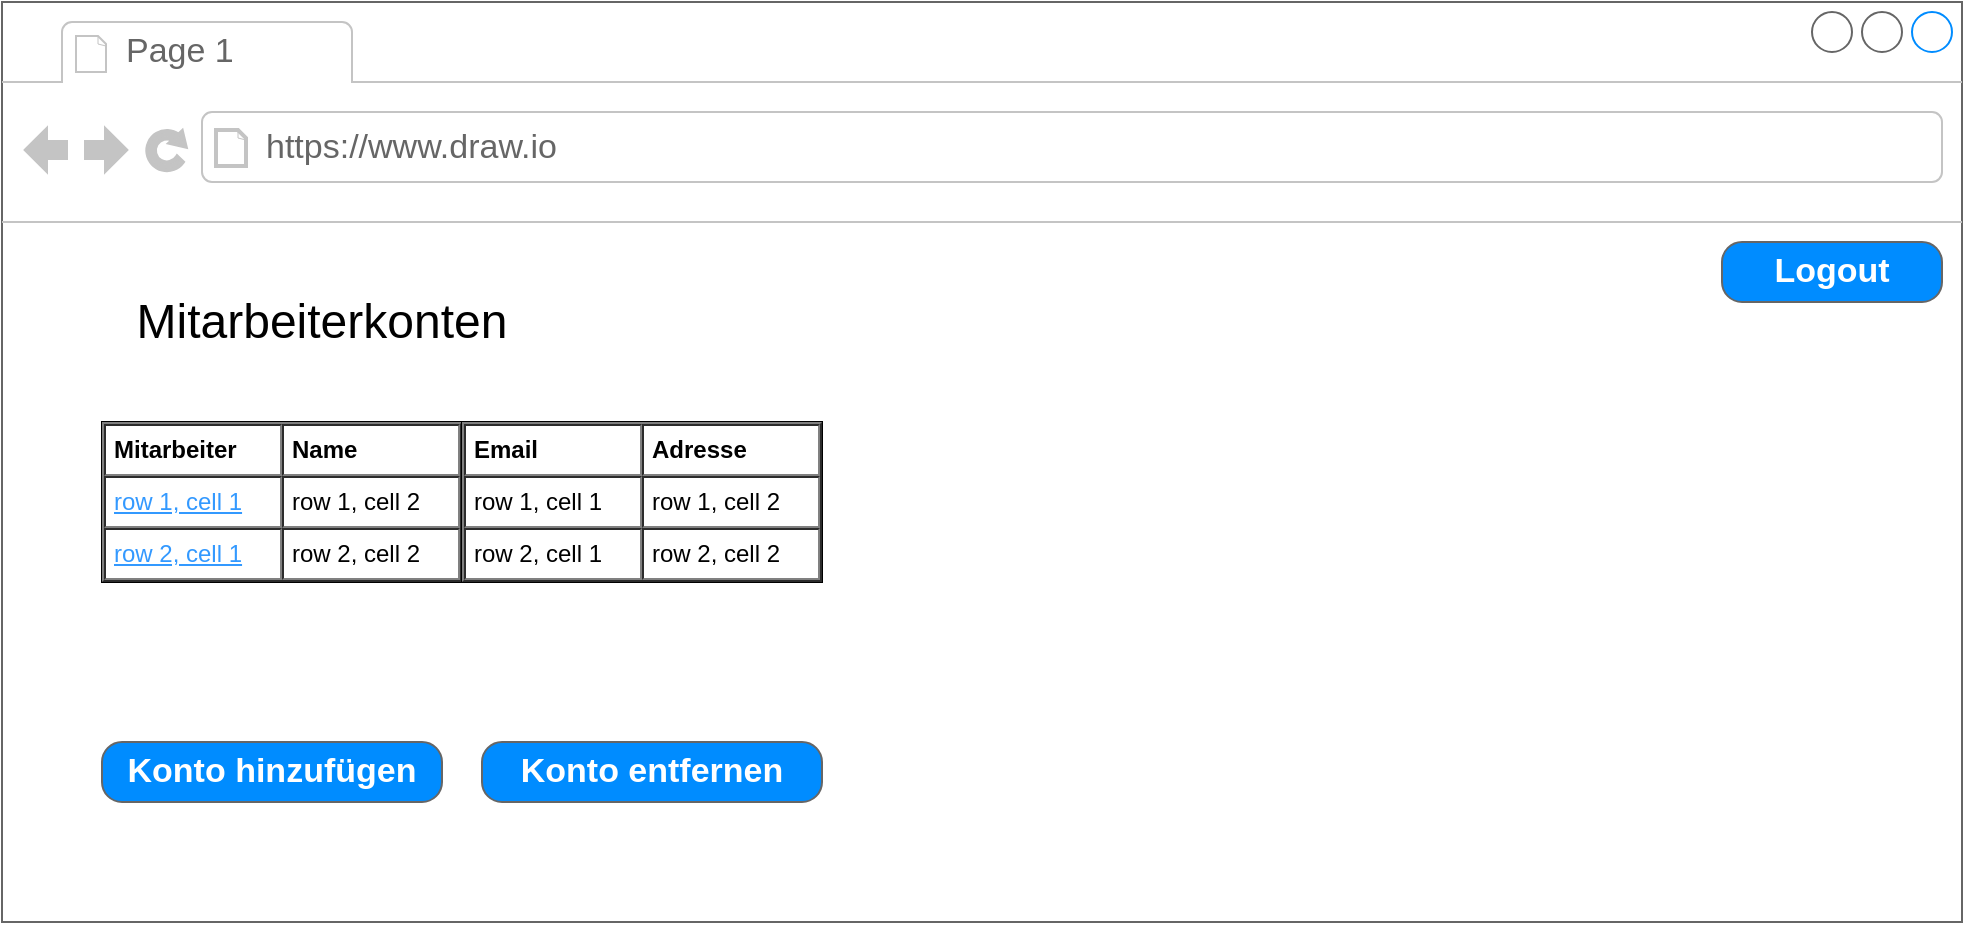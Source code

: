 <mxfile version="14.6.13" type="device"><diagram id="xGgQqRaiBIMfzLkbDd3R" name="Page-1"><mxGraphModel dx="2249" dy="791" grid="1" gridSize="10" guides="1" tooltips="1" connect="1" arrows="1" fold="1" page="1" pageScale="1" pageWidth="827" pageHeight="1169" math="0" shadow="0"><root><mxCell id="0"/><mxCell id="1" parent="0"/><mxCell id="ysd3iy8eRbqb0lc37PfZ-1" value="" style="strokeWidth=1;shadow=0;dashed=0;align=center;html=1;shape=mxgraph.mockup.containers.browserWindow;rSize=0;strokeColor=#666666;strokeColor2=#008cff;strokeColor3=#c4c4c4;mainText=,;recursiveResize=0;" vertex="1" parent="1"><mxGeometry x="-800" y="50" width="980" height="460" as="geometry"/></mxCell><mxCell id="ysd3iy8eRbqb0lc37PfZ-2" value="Page 1" style="strokeWidth=1;shadow=0;dashed=0;align=center;html=1;shape=mxgraph.mockup.containers.anchor;fontSize=17;fontColor=#666666;align=left;" vertex="1" parent="ysd3iy8eRbqb0lc37PfZ-1"><mxGeometry x="60" y="12" width="110" height="26" as="geometry"/></mxCell><mxCell id="ysd3iy8eRbqb0lc37PfZ-3" value="https://www.draw.io" style="strokeWidth=1;shadow=0;dashed=0;align=center;html=1;shape=mxgraph.mockup.containers.anchor;rSize=0;fontSize=17;fontColor=#666666;align=left;" vertex="1" parent="ysd3iy8eRbqb0lc37PfZ-1"><mxGeometry x="130" y="60" width="250" height="26" as="geometry"/></mxCell><mxCell id="ysd3iy8eRbqb0lc37PfZ-4" value="Logout" style="strokeWidth=1;shadow=0;dashed=0;align=center;html=1;shape=mxgraph.mockup.buttons.button;strokeColor=#666666;fontColor=#ffffff;mainText=;buttonStyle=round;fontSize=17;fontStyle=1;fillColor=#008cff;whiteSpace=wrap;" vertex="1" parent="ysd3iy8eRbqb0lc37PfZ-1"><mxGeometry x="860" y="120" width="110" height="30" as="geometry"/></mxCell><mxCell id="ysd3iy8eRbqb0lc37PfZ-5" value="&lt;table style=&quot;font-size: 1em ; width: 100% ; height: 100%&quot; cellspacing=&quot;0&quot; cellpadding=&quot;4&quot; border=&quot;1&quot;&gt;&lt;tbody&gt;&lt;tr&gt;&lt;th&gt;Mitarbeiter&lt;br&gt;&lt;/th&gt;&lt;th&gt;Name&lt;/th&gt;&lt;/tr&gt;&lt;tr&gt;&lt;td&gt;&lt;font color=&quot;#3399FF&quot;&gt;&lt;u&gt;row 1, cell 1&lt;/u&gt;&lt;/font&gt;&lt;/td&gt;&lt;td&gt;row 1, cell 2&lt;/td&gt;&lt;/tr&gt;&lt;tr&gt;&lt;td&gt;&lt;font color=&quot;#3399FF&quot;&gt;&lt;u&gt;row 2, cell 1&lt;/u&gt;&lt;/font&gt;&lt;/td&gt;&lt;td&gt;row 2, cell 2&lt;/td&gt;&lt;/tr&gt;&lt;/tbody&gt;&lt;/table&gt; " style="verticalAlign=top;align=left;overflow=fill;fontSize=12;fontFamily=Helvetica;html=1" vertex="1" parent="ysd3iy8eRbqb0lc37PfZ-1"><mxGeometry x="50" y="210" width="180" height="80" as="geometry"/></mxCell><mxCell id="ysd3iy8eRbqb0lc37PfZ-6" value="&lt;table style=&quot;font-size: 1em ; width: 100% ; height: 100%&quot; cellspacing=&quot;0&quot; cellpadding=&quot;4&quot; border=&quot;1&quot;&gt;&lt;tbody&gt;&lt;tr&gt;&lt;th&gt;Email&lt;br&gt;&lt;/th&gt;&lt;th&gt;Adresse&lt;/th&gt;&lt;/tr&gt;&lt;tr&gt;&lt;td&gt;row 1, cell 1&lt;/td&gt;&lt;td&gt;row 1, cell 2&lt;/td&gt;&lt;/tr&gt;&lt;tr&gt;&lt;td&gt;row 2, cell 1&lt;/td&gt;&lt;td&gt;row 2, cell 2&lt;/td&gt;&lt;/tr&gt;&lt;/tbody&gt;&lt;/table&gt; " style="verticalAlign=top;align=left;overflow=fill;fontSize=12;fontFamily=Helvetica;html=1" vertex="1" parent="ysd3iy8eRbqb0lc37PfZ-1"><mxGeometry x="230" y="210" width="180" height="80" as="geometry"/></mxCell><mxCell id="ysd3iy8eRbqb0lc37PfZ-7" value="Konto hinzufügen" style="strokeWidth=1;shadow=0;dashed=0;align=center;html=1;shape=mxgraph.mockup.buttons.button;strokeColor=#666666;fontColor=#ffffff;mainText=;buttonStyle=round;fontSize=17;fontStyle=1;fillColor=#008cff;whiteSpace=wrap;" vertex="1" parent="ysd3iy8eRbqb0lc37PfZ-1"><mxGeometry x="50" y="370" width="170" height="30" as="geometry"/></mxCell><mxCell id="ysd3iy8eRbqb0lc37PfZ-8" value="&lt;font style=&quot;font-size: 24px&quot;&gt;Mitarbeiterkonten&lt;/font&gt;" style="text;html=1;strokeColor=none;fillColor=none;align=center;verticalAlign=middle;whiteSpace=wrap;rounded=0;" vertex="1" parent="1"><mxGeometry x="-730" y="200" width="180" height="20" as="geometry"/></mxCell><mxCell id="ysd3iy8eRbqb0lc37PfZ-9" value="Konto entfernen" style="strokeWidth=1;shadow=0;dashed=0;align=center;html=1;shape=mxgraph.mockup.buttons.button;strokeColor=#666666;fontColor=#ffffff;mainText=;buttonStyle=round;fontSize=17;fontStyle=1;fillColor=#008cff;whiteSpace=wrap;" vertex="1" parent="1"><mxGeometry x="-560" y="420" width="170" height="30" as="geometry"/></mxCell></root></mxGraphModel></diagram></mxfile>